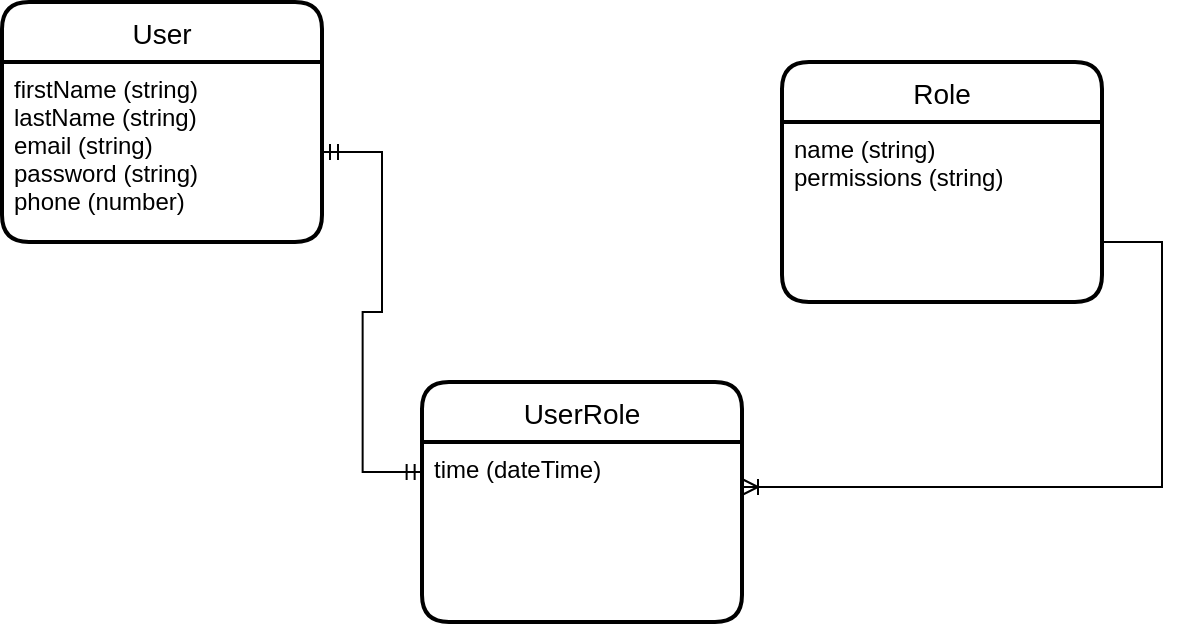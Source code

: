 <mxfile version="20.2.4" type="device"><diagram id="35mOByB-Zaqc2BYF5qgk" name="Page-1"><mxGraphModel dx="1140" dy="690" grid="1" gridSize="10" guides="1" tooltips="1" connect="1" arrows="1" fold="1" page="1" pageScale="1" pageWidth="850" pageHeight="1100" math="0" shadow="0"><root><mxCell id="0"/><mxCell id="1" parent="0"/><mxCell id="U_q5xMSVDk5hVoAxFj4v-1" value="User" style="swimlane;childLayout=stackLayout;horizontal=1;startSize=30;horizontalStack=0;rounded=1;fontSize=14;fontStyle=0;strokeWidth=2;resizeParent=0;resizeLast=1;shadow=0;dashed=0;align=center;" parent="1" vertex="1"><mxGeometry x="120" y="100" width="160" height="120" as="geometry"/></mxCell><mxCell id="U_q5xMSVDk5hVoAxFj4v-2" value="firstName (string)&#10;lastName (string)&#10;email (string)&#10;password (string)&#10;phone (number)" style="align=left;strokeColor=none;fillColor=none;spacingLeft=4;fontSize=12;verticalAlign=top;resizable=0;rotatable=0;part=1;" parent="U_q5xMSVDk5hVoAxFj4v-1" vertex="1"><mxGeometry y="30" width="160" height="90" as="geometry"/></mxCell><mxCell id="U_q5xMSVDk5hVoAxFj4v-3" value="Role" style="swimlane;childLayout=stackLayout;horizontal=1;startSize=30;horizontalStack=0;rounded=1;fontSize=14;fontStyle=0;strokeWidth=2;resizeParent=0;resizeLast=1;shadow=0;dashed=0;align=center;" parent="1" vertex="1"><mxGeometry x="510" y="130" width="160" height="120" as="geometry"/></mxCell><mxCell id="U_q5xMSVDk5hVoAxFj4v-4" value="name (string)&#10;permissions (string)" style="align=left;strokeColor=none;fillColor=none;spacingLeft=4;fontSize=12;verticalAlign=top;resizable=0;rotatable=0;part=1;" parent="U_q5xMSVDk5hVoAxFj4v-3" vertex="1"><mxGeometry y="30" width="160" height="90" as="geometry"/></mxCell><mxCell id="U_q5xMSVDk5hVoAxFj4v-5" value="" style="edgeStyle=entityRelationEdgeStyle;fontSize=12;html=1;endArrow=ERmandOne;startArrow=ERmandOne;rounded=0;entryX=0.002;entryY=0.166;entryDx=0;entryDy=0;entryPerimeter=0;exitX=1;exitY=0.5;exitDx=0;exitDy=0;" parent="1" source="U_q5xMSVDk5hVoAxFj4v-2" target="q2uNf_PgWBjbl3S7Xdy3-2" edge="1"><mxGeometry width="100" height="100" relative="1" as="geometry"><mxPoint x="320" y="380" as="sourcePoint"/><mxPoint x="420" y="280" as="targetPoint"/></mxGeometry></mxCell><mxCell id="q2uNf_PgWBjbl3S7Xdy3-1" value="UserRole" style="swimlane;childLayout=stackLayout;horizontal=1;startSize=30;horizontalStack=0;rounded=1;fontSize=14;fontStyle=0;strokeWidth=2;resizeParent=0;resizeLast=1;shadow=0;dashed=0;align=center;" parent="1" vertex="1"><mxGeometry x="330" y="290" width="160" height="120" as="geometry"/></mxCell><mxCell id="q2uNf_PgWBjbl3S7Xdy3-2" value="time (dateTime)" style="align=left;strokeColor=none;fillColor=none;spacingLeft=4;fontSize=12;verticalAlign=top;resizable=0;rotatable=0;part=1;" parent="q2uNf_PgWBjbl3S7Xdy3-1" vertex="1"><mxGeometry y="30" width="160" height="90" as="geometry"/></mxCell><mxCell id="MCvFwka_SM_PmBLeikFw-1" value="" style="edgeStyle=entityRelationEdgeStyle;fontSize=12;html=1;endArrow=ERoneToMany;rounded=0;entryX=1;entryY=0.25;entryDx=0;entryDy=0;" edge="1" parent="1" target="q2uNf_PgWBjbl3S7Xdy3-2"><mxGeometry width="100" height="100" relative="1" as="geometry"><mxPoint x="670" y="220" as="sourcePoint"/><mxPoint x="470" y="300" as="targetPoint"/></mxGeometry></mxCell></root></mxGraphModel></diagram></mxfile>